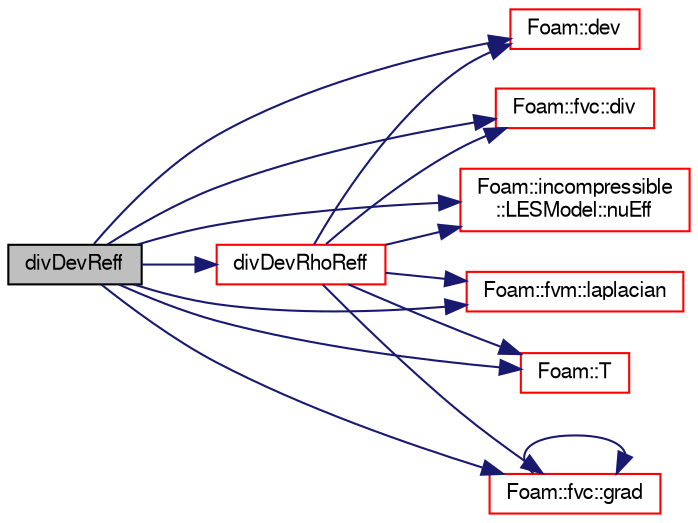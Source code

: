 digraph "divDevReff"
{
  bgcolor="transparent";
  edge [fontname="FreeSans",fontsize="10",labelfontname="FreeSans",labelfontsize="10"];
  node [fontname="FreeSans",fontsize="10",shape=record];
  rankdir="LR";
  Node826 [label="divDevReff",height=0.2,width=0.4,color="black", fillcolor="grey75", style="filled", fontcolor="black"];
  Node826 -> Node827 [color="midnightblue",fontsize="10",style="solid",fontname="FreeSans"];
  Node827 [label="Foam::dev",height=0.2,width=0.4,color="red",URL="$a21124.html#a042ede1d98e91923a7cc5e14e9f86854"];
  Node826 -> Node831 [color="midnightblue",fontsize="10",style="solid",fontname="FreeSans"];
  Node831 [label="Foam::fvc::div",height=0.2,width=0.4,color="red",URL="$a21134.html#a585533948ad80abfe589d920c641f251"];
  Node826 -> Node1130 [color="midnightblue",fontsize="10",style="solid",fontname="FreeSans"];
  Node1130 [label="divDevRhoReff",height=0.2,width=0.4,color="red",URL="$a30846.html#a1d0345d58cf17e030967c2b77a4477d6",tooltip="Return the deviatoric part of the effective sub-grid. "];
  Node1130 -> Node1132 [color="midnightblue",fontsize="10",style="solid",fontname="FreeSans"];
  Node1132 [label="Foam::incompressible\l::LESModel::nuEff",height=0.2,width=0.4,color="red",URL="$a30874.html#a253447ded10e8fc7fceccbbea00f98ad",tooltip="Return the effective viscosity. "];
  Node1130 -> Node1195 [color="midnightblue",fontsize="10",style="solid",fontname="FreeSans"];
  Node1195 [label="Foam::fvm::laplacian",height=0.2,width=0.4,color="red",URL="$a21135.html#a05679b154654e47e9f1e2fbd2bc0bae0"];
  Node1130 -> Node831 [color="midnightblue",fontsize="10",style="solid",fontname="FreeSans"];
  Node1130 -> Node827 [color="midnightblue",fontsize="10",style="solid",fontname="FreeSans"];
  Node1130 -> Node1104 [color="midnightblue",fontsize="10",style="solid",fontname="FreeSans"];
  Node1104 [label="Foam::T",height=0.2,width=0.4,color="red",URL="$a21124.html#ae57fda0abb14bb0944947c463c6e09d4"];
  Node1130 -> Node1196 [color="midnightblue",fontsize="10",style="solid",fontname="FreeSans"];
  Node1196 [label="Foam::fvc::grad",height=0.2,width=0.4,color="red",URL="$a21134.html#a7c00ec90ecc15ed3005255e42c52827a"];
  Node1196 -> Node1196 [color="midnightblue",fontsize="10",style="solid",fontname="FreeSans"];
  Node826 -> Node1196 [color="midnightblue",fontsize="10",style="solid",fontname="FreeSans"];
  Node826 -> Node1195 [color="midnightblue",fontsize="10",style="solid",fontname="FreeSans"];
  Node826 -> Node1132 [color="midnightblue",fontsize="10",style="solid",fontname="FreeSans"];
  Node826 -> Node1104 [color="midnightblue",fontsize="10",style="solid",fontname="FreeSans"];
}

